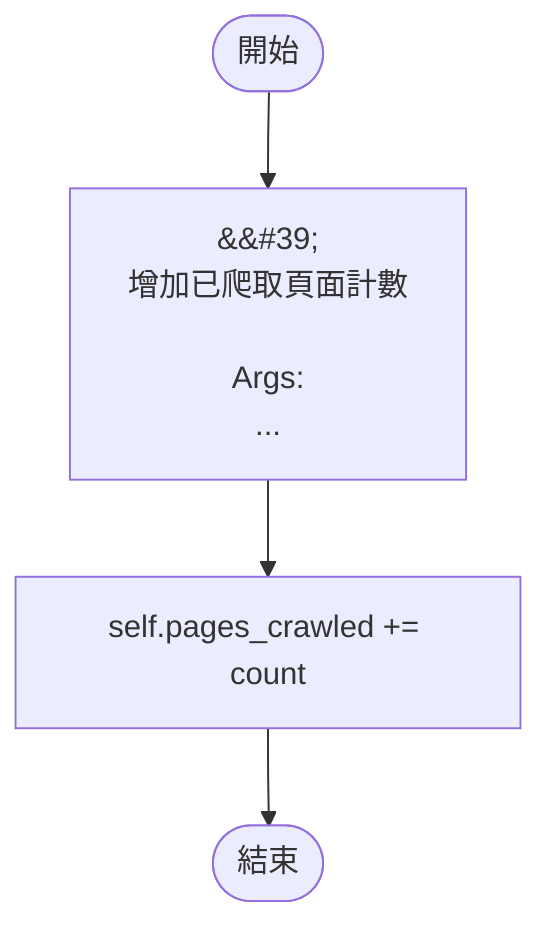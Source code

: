 flowchart TB
    n1([開始])
    n2([結束])
    n3[&amp;&#35;39;\n        增加已爬取頁面計數\n\n        Args:\n      ...]
    n4[self.pages_crawled += count]
    n1 --> n3
    n3 --> n4
    n4 --> n2